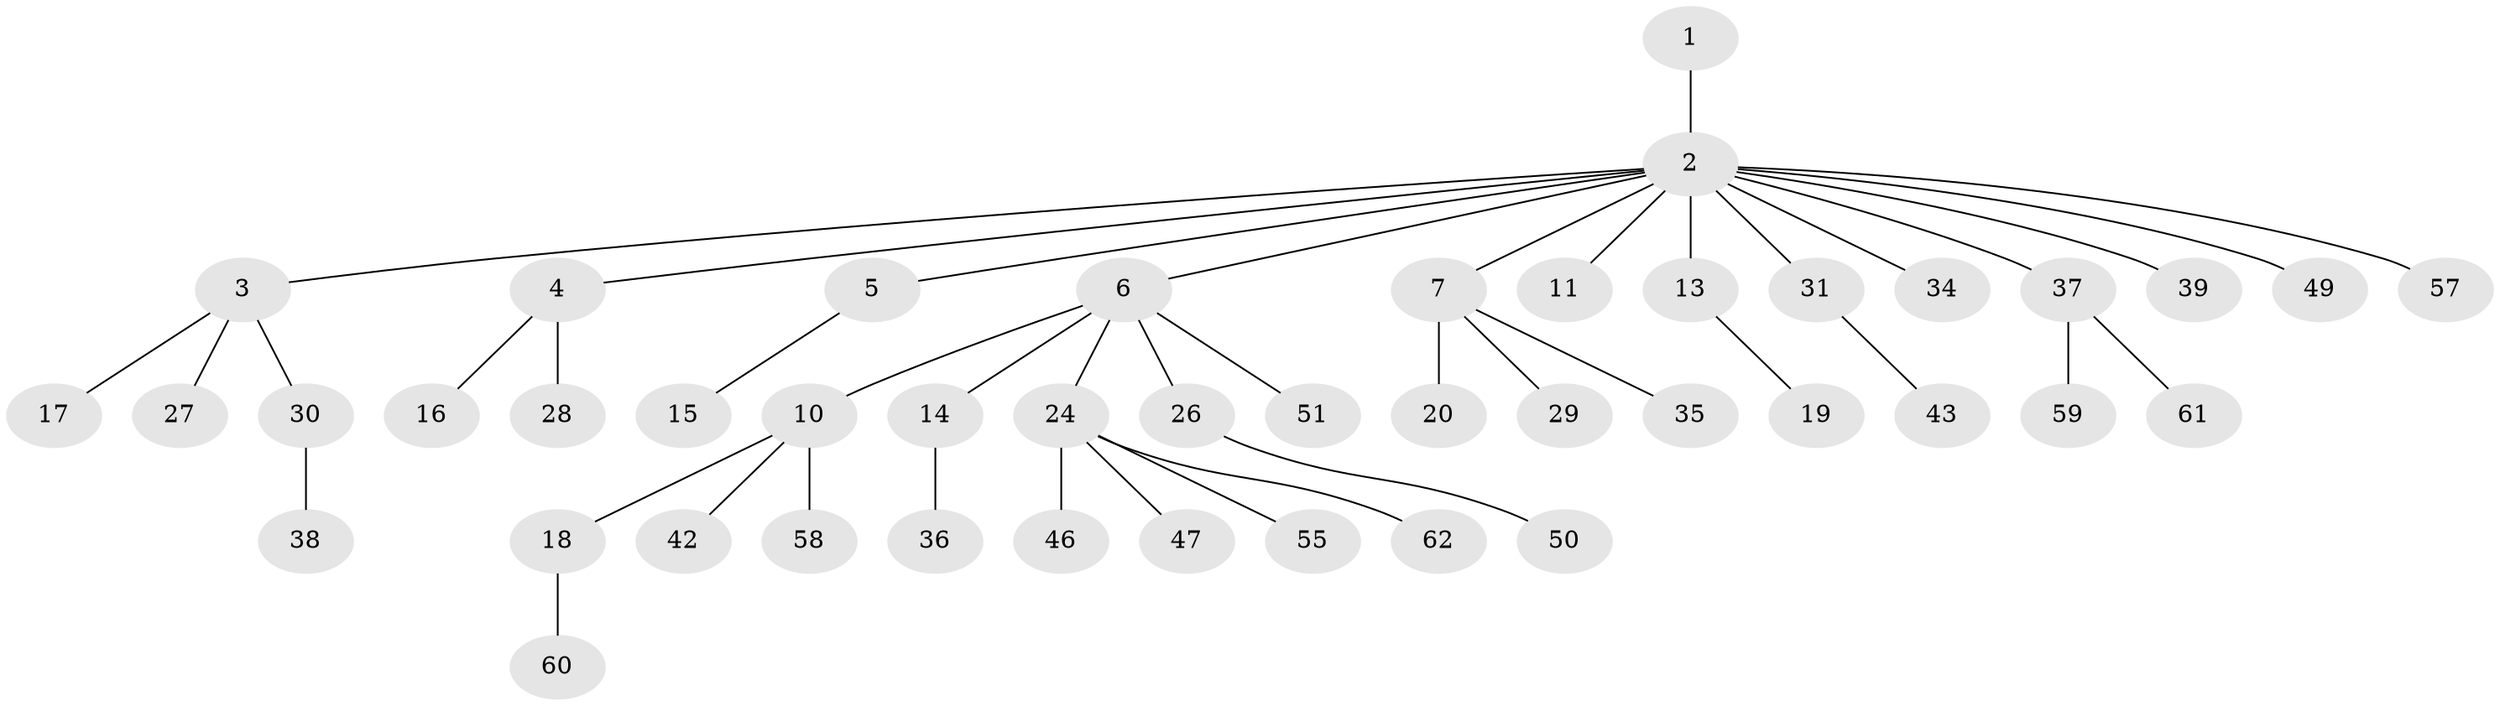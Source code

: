 // Generated by graph-tools (version 1.1) at 2025/52/02/27/25 19:52:12]
// undirected, 44 vertices, 43 edges
graph export_dot {
graph [start="1"]
  node [color=gray90,style=filled];
  1 [super="+12"];
  2 [super="+25"];
  3 [super="+21"];
  4 [super="+9"];
  5;
  6 [super="+8"];
  7 [super="+22"];
  10 [super="+23"];
  11;
  13;
  14 [super="+45"];
  15 [super="+53"];
  16;
  17 [super="+56"];
  18 [super="+40"];
  19 [super="+44"];
  20;
  24 [super="+54"];
  26 [super="+48"];
  27;
  28;
  29;
  30 [super="+32"];
  31 [super="+33"];
  34 [super="+63"];
  35;
  36;
  37 [super="+41"];
  38;
  39;
  42 [super="+52"];
  43;
  46;
  47;
  49;
  50;
  51;
  55;
  57;
  58;
  59;
  60;
  61;
  62;
  1 -- 2;
  2 -- 3;
  2 -- 4;
  2 -- 5;
  2 -- 6;
  2 -- 7;
  2 -- 11;
  2 -- 13;
  2 -- 31;
  2 -- 39;
  2 -- 57;
  2 -- 49;
  2 -- 34;
  2 -- 37;
  3 -- 17;
  3 -- 27;
  3 -- 30;
  4 -- 28;
  4 -- 16;
  5 -- 15;
  6 -- 24;
  6 -- 26;
  6 -- 51;
  6 -- 10;
  6 -- 14;
  7 -- 20;
  7 -- 35;
  7 -- 29;
  10 -- 18;
  10 -- 42;
  10 -- 58;
  13 -- 19;
  14 -- 36;
  18 -- 60;
  24 -- 46;
  24 -- 47;
  24 -- 62;
  24 -- 55;
  26 -- 50;
  30 -- 38;
  31 -- 43;
  37 -- 61;
  37 -- 59;
}
